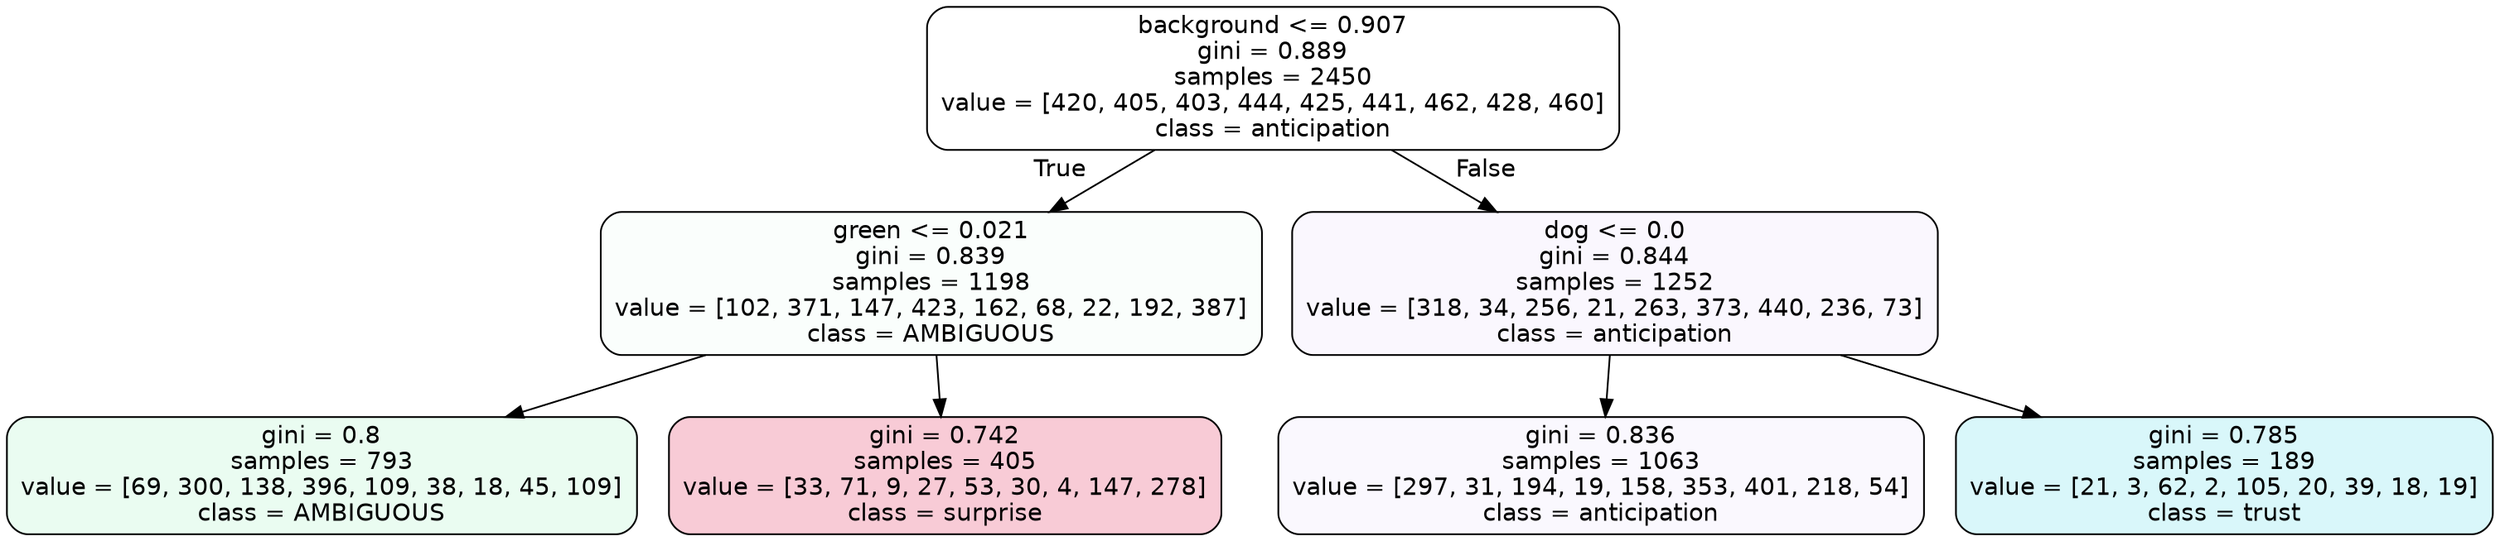 digraph Tree {
node [shape=box, style="filled, rounded", color="black", fontname=helvetica] ;
edge [fontname=helvetica] ;
0 [label="background <= 0.907\ngini = 0.889\nsamples = 2450\nvalue = [420, 405, 403, 444, 425, 441, 462, 428, 460]\nclass = anticipation", fillcolor="#8139e500"] ;
1 [label="green <= 0.021\ngini = 0.839\nsamples = 1198\nvalue = [102, 371, 147, 423, 162, 68, 22, 192, 387]\nclass = AMBIGUOUS", fillcolor="#39e58106"] ;
0 -> 1 [labeldistance=2.5, labelangle=45, headlabel="True"] ;
2 [label="gini = 0.8\nsamples = 793\nvalue = [69, 300, 138, 396, 109, 38, 18, 45, 109]\nclass = AMBIGUOUS", fillcolor="#39e5811b"] ;
1 -> 2 ;
3 [label="gini = 0.742\nsamples = 405\nvalue = [33, 71, 9, 27, 53, 30, 4, 147, 278]\nclass = surprise", fillcolor="#e5396442"] ;
1 -> 3 ;
4 [label="dog <= 0.0\ngini = 0.844\nsamples = 1252\nvalue = [318, 34, 256, 21, 263, 373, 440, 236, 73]\nclass = anticipation", fillcolor="#8139e50a"] ;
0 -> 4 [labeldistance=2.5, labelangle=-45, headlabel="False"] ;
5 [label="gini = 0.836\nsamples = 1063\nvalue = [297, 31, 194, 19, 158, 353, 401, 218, 54]\nclass = anticipation", fillcolor="#8139e509"] ;
4 -> 5 ;
6 [label="gini = 0.785\nsamples = 189\nvalue = [21, 3, 62, 2, 105, 20, 39, 18, 19]\nclass = trust", fillcolor="#39d7e530"] ;
4 -> 6 ;
}